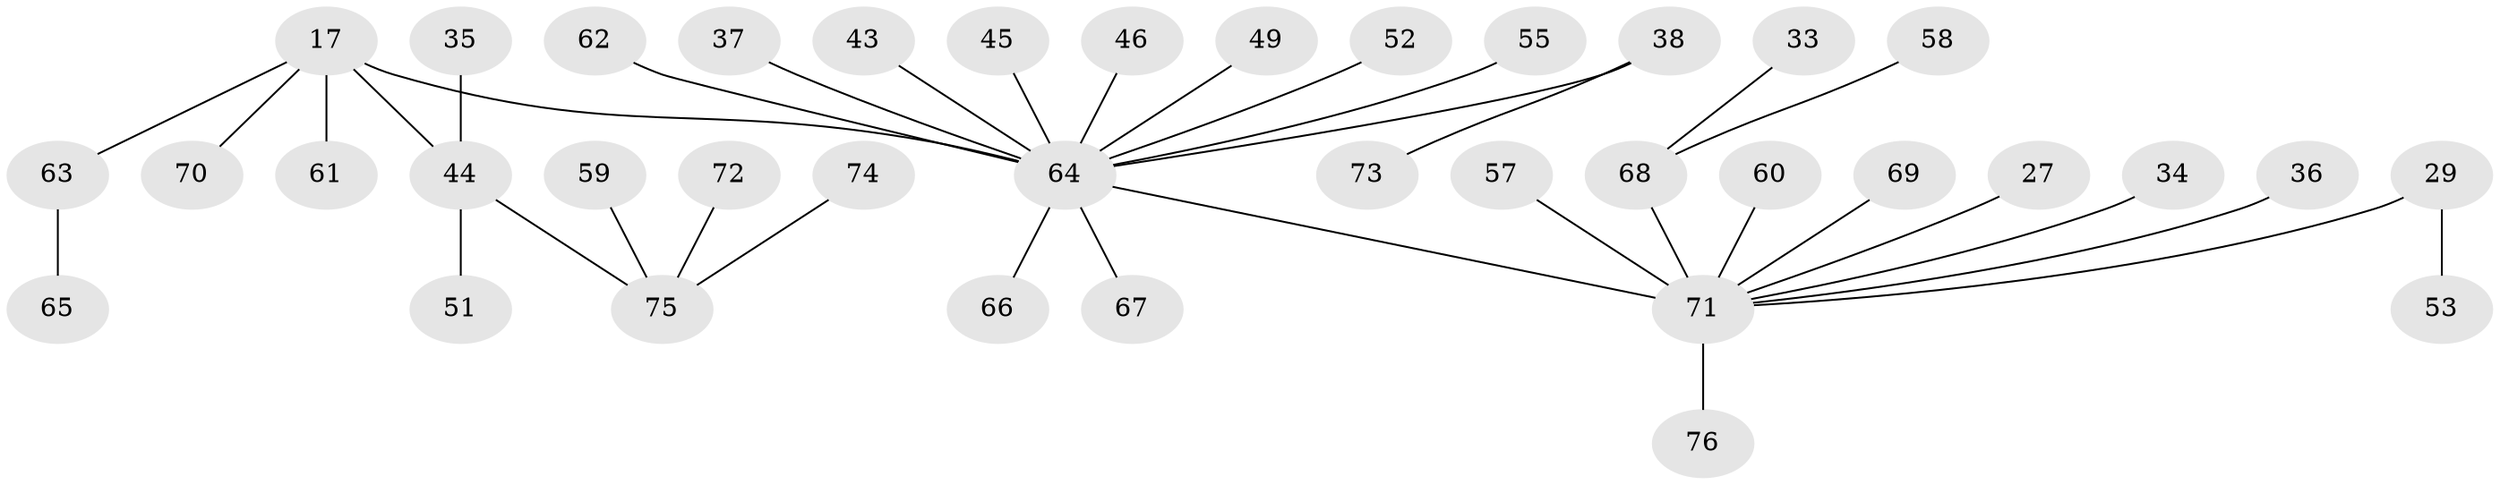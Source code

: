 // original degree distribution, {5: 0.06578947368421052, 4: 0.10526315789473684, 3: 0.11842105263157894, 6: 0.02631578947368421, 2: 0.21052631578947367, 1: 0.47368421052631576}
// Generated by graph-tools (version 1.1) at 2025/42/03/09/25 04:42:54]
// undirected, 38 vertices, 37 edges
graph export_dot {
graph [start="1"]
  node [color=gray90,style=filled];
  17 [super="+7+6"];
  27;
  29;
  33;
  34;
  35;
  36;
  37;
  38;
  43;
  44 [super="+19"];
  45;
  46;
  49;
  51;
  52;
  53;
  55;
  57;
  58;
  59;
  60;
  61 [super="+26"];
  62;
  63;
  64 [super="+24+48+30"];
  65;
  66;
  67;
  68 [super="+47+56"];
  69;
  70;
  71 [super="+8+11+23+50"];
  72;
  73;
  74;
  75 [super="+54"];
  76;
  17 -- 63;
  17 -- 70;
  17 -- 44 [weight=2];
  17 -- 64 [weight=4];
  17 -- 61;
  27 -- 71;
  29 -- 53;
  29 -- 71;
  33 -- 68;
  34 -- 71;
  35 -- 44;
  36 -- 71;
  37 -- 64;
  38 -- 73;
  38 -- 64;
  43 -- 64;
  44 -- 51;
  44 -- 75;
  45 -- 64;
  46 -- 64;
  49 -- 64;
  52 -- 64;
  55 -- 64;
  57 -- 71;
  58 -- 68;
  59 -- 75;
  60 -- 71;
  62 -- 64;
  63 -- 65;
  64 -- 67;
  64 -- 66;
  64 -- 71 [weight=3];
  68 -- 71 [weight=2];
  69 -- 71;
  71 -- 76;
  72 -- 75;
  74 -- 75;
}
